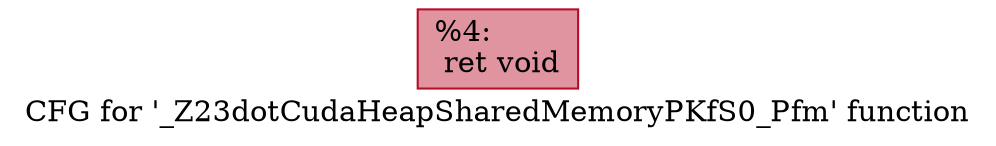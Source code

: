 digraph "CFG for '_Z23dotCudaHeapSharedMemoryPKfS0_Pfm' function" {
	label="CFG for '_Z23dotCudaHeapSharedMemoryPKfS0_Pfm' function";

	Node0x4d84950 [shape=record,color="#b70d28ff", style=filled, fillcolor="#b70d2870",label="{%4:\l  ret void\l}"];
}
